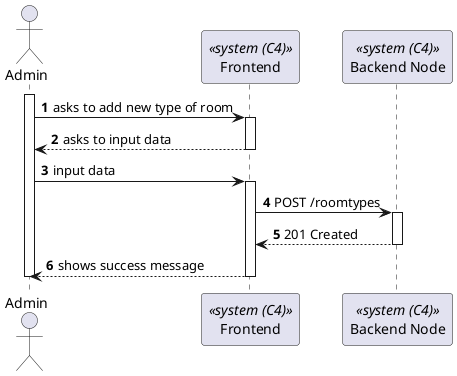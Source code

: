 @startuml process-view
autonumber

actor "Admin" as Admin
participant Frontend as "Frontend" <<system (C4)>>
participant BackendNode as "Backend Node" <<system (C4)>>

activate Admin

    Admin -> Frontend : asks to add new type of room

    activate Frontend

        Frontend --> Admin : asks to input data

    deactivate Frontend

    Admin -> Frontend : input data
    
    activate Frontend
    
        Frontend-> BackendNode : POST /roomtypes
        activate BackendNode

            Frontend <-- BackendNode : 201 Created

        deactivate BackendNode

    Frontend --> Admin : shows success message
    
    deactivate Frontend
deactivate Admin

@enduml